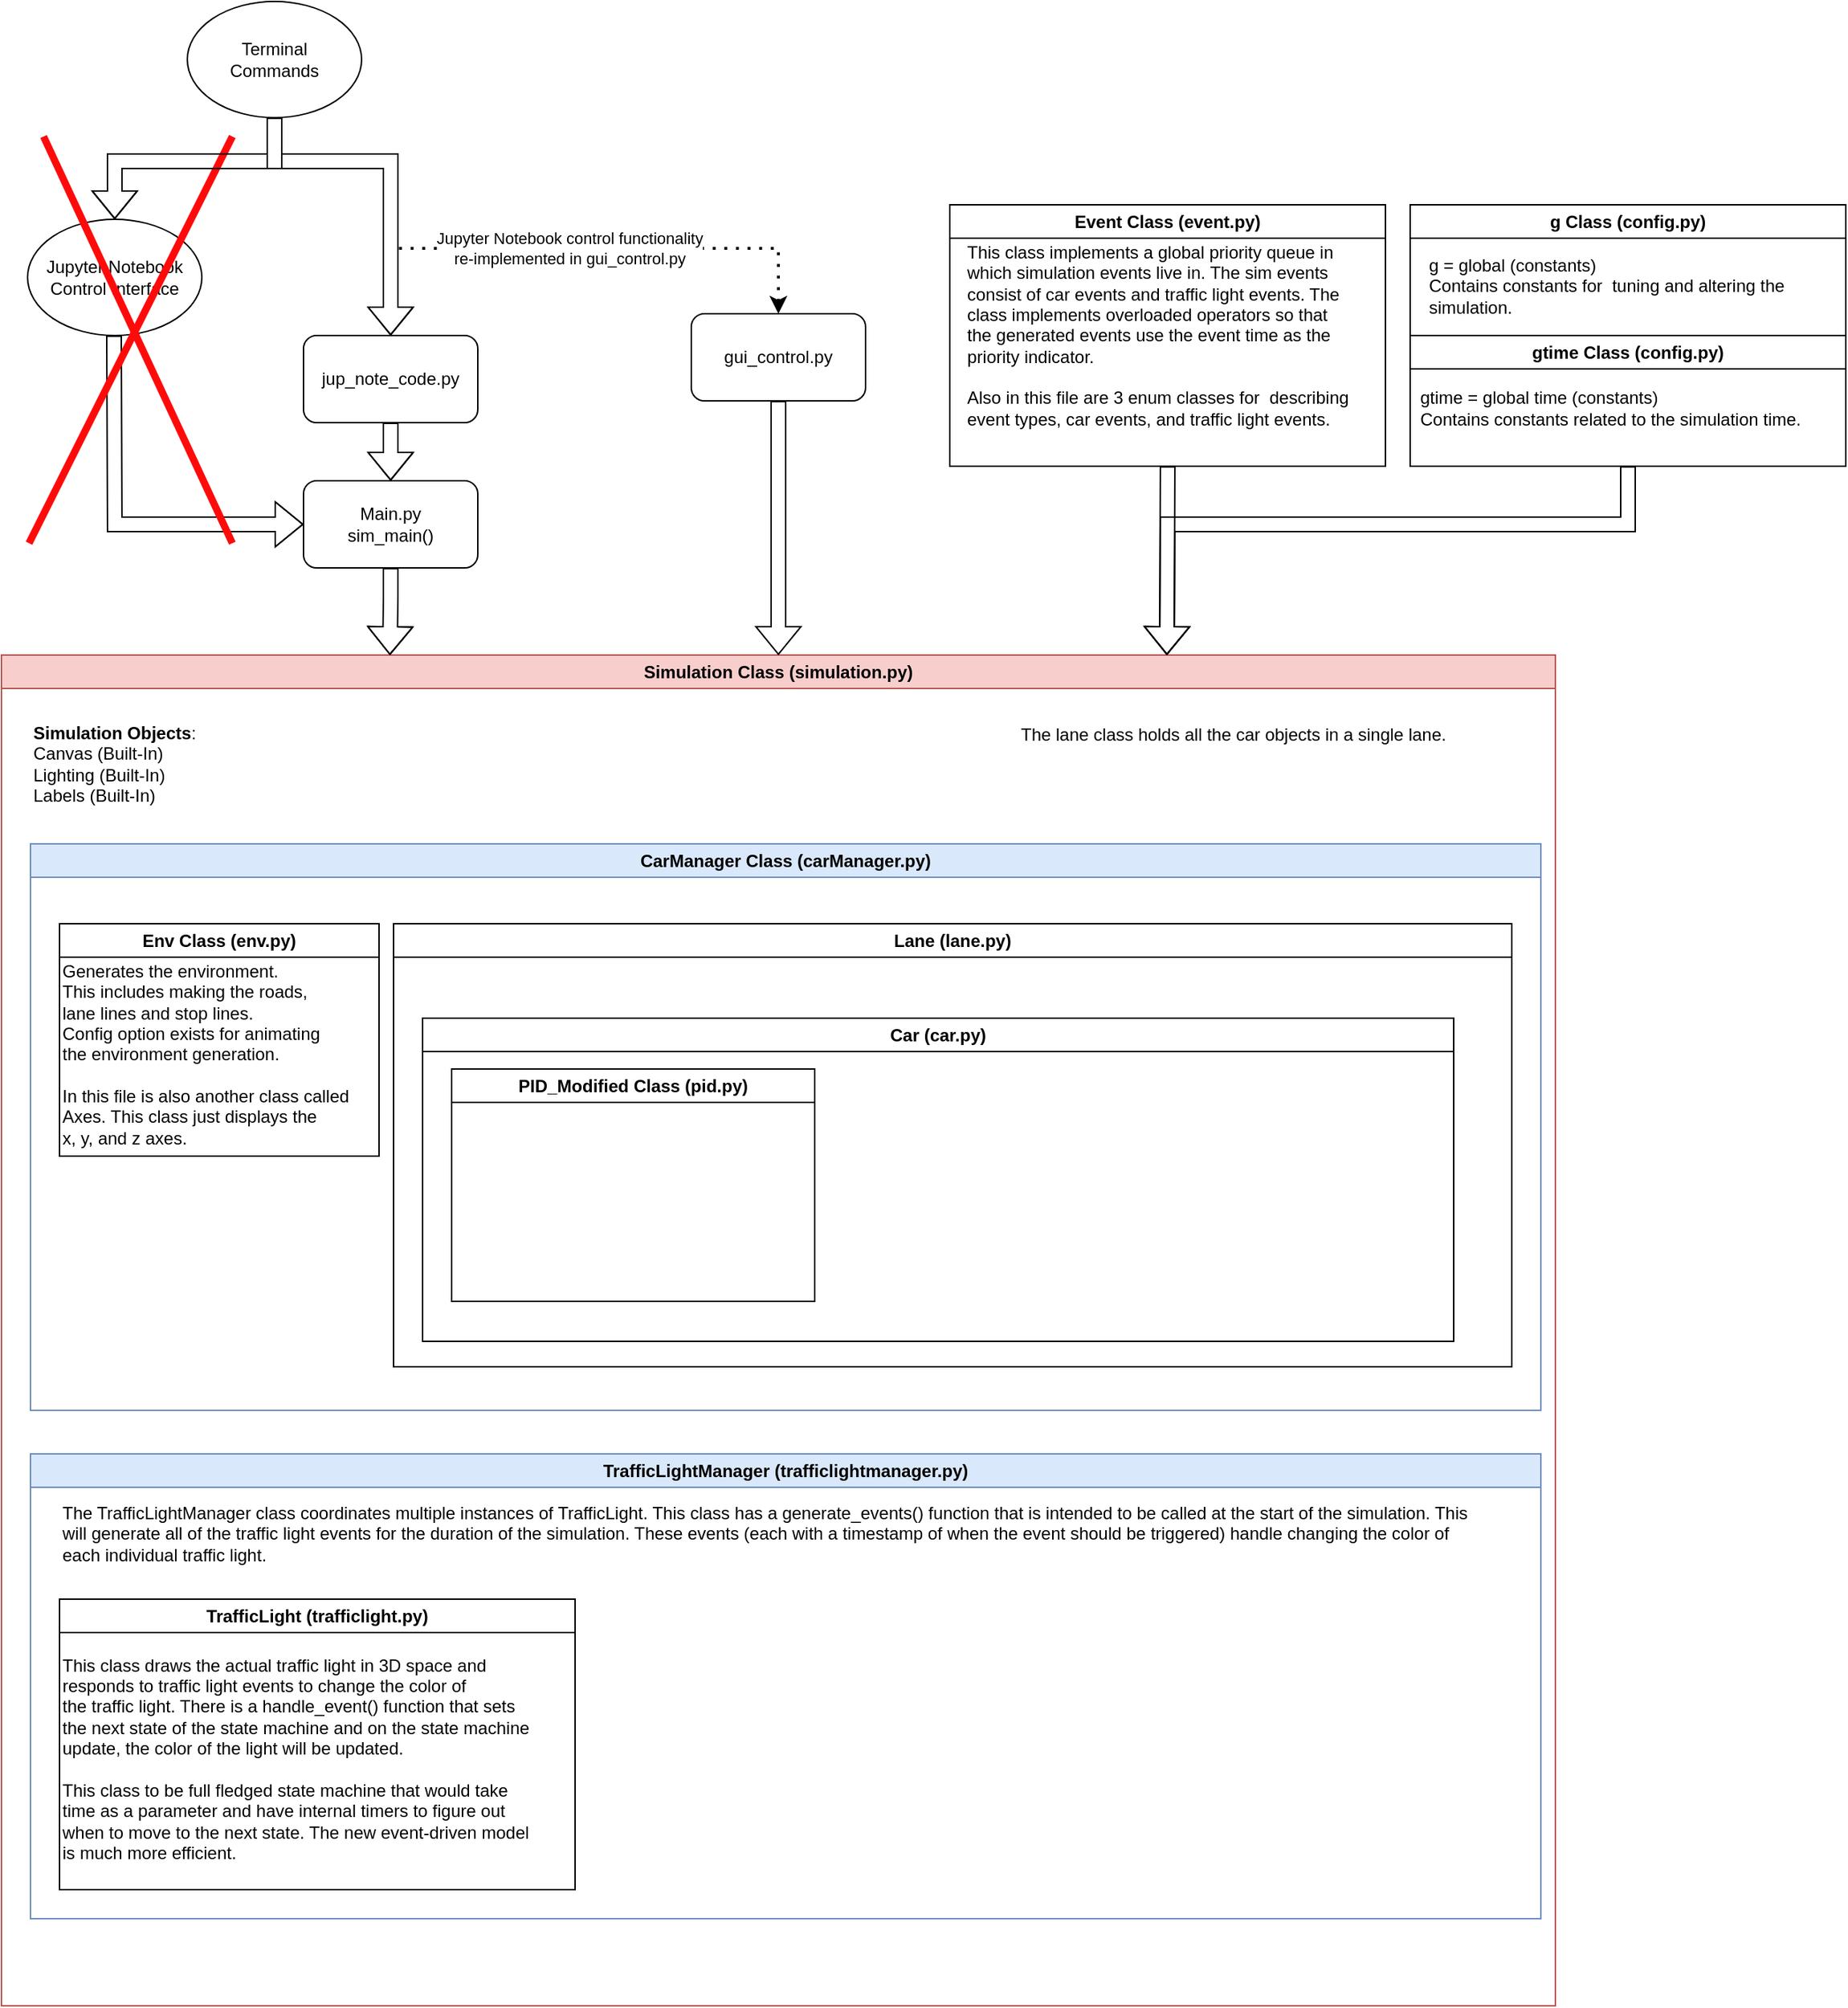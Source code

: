 <mxfile version="20.7.2" type="device"><diagram id="o-f_bs16zIcSeUaYDKyM" name="Page-1"><mxGraphModel dx="1434" dy="884" grid="1" gridSize="10" guides="1" tooltips="1" connect="1" arrows="1" fold="1" page="1" pageScale="1" pageWidth="850" pageHeight="1100" math="0" shadow="0"><root><mxCell id="0"/><mxCell id="1" parent="0"/><mxCell id="-dChpLIcKgP1FUE-99SW-2" value="" style="shape=flexArrow;endArrow=classic;html=1;rounded=0;exitX=0.5;exitY=1;exitDx=0;exitDy=0;" edge="1" parent="1" source="-dChpLIcKgP1FUE-99SW-7"><mxGeometry width="50" height="50" relative="1" as="geometry"><mxPoint x="258" y="390" as="sourcePoint"/><mxPoint x="298" y="370" as="targetPoint"/><Array as="points"><mxPoint x="298" y="390"/></Array></mxGeometry></mxCell><mxCell id="-dChpLIcKgP1FUE-99SW-3" value="Main.py&lt;br&gt;sim_main()" style="rounded=1;whiteSpace=wrap;html=1;" vertex="1" parent="1"><mxGeometry x="238" y="370" width="120" height="60" as="geometry"/></mxCell><mxCell id="-dChpLIcKgP1FUE-99SW-4" value="" style="shape=flexArrow;endArrow=classic;html=1;rounded=0;entryX=0;entryY=0.5;entryDx=0;entryDy=0;" edge="1" parent="1" target="-dChpLIcKgP1FUE-99SW-3"><mxGeometry width="50" height="50" relative="1" as="geometry"><mxPoint x="107.5" y="270" as="sourcePoint"/><mxPoint x="107.5" y="360" as="targetPoint"/><Array as="points"><mxPoint x="108" y="400"/></Array></mxGeometry></mxCell><mxCell id="-dChpLIcKgP1FUE-99SW-5" value="Jupyter Notebook&lt;br&gt;Control Interface" style="ellipse;whiteSpace=wrap;html=1;" vertex="1" parent="1"><mxGeometry x="48" y="190" width="120" height="80" as="geometry"/></mxCell><mxCell id="-dChpLIcKgP1FUE-99SW-7" value="jup_note_code.py" style="rounded=1;whiteSpace=wrap;html=1;" vertex="1" parent="1"><mxGeometry x="238" y="270" width="120" height="60" as="geometry"/></mxCell><mxCell id="-dChpLIcKgP1FUE-99SW-8" value="" style="shape=flexArrow;endArrow=classic;html=1;rounded=0;entryX=0.5;entryY=0;entryDx=0;entryDy=0;" edge="1" parent="1" target="-dChpLIcKgP1FUE-99SW-7"><mxGeometry width="50" height="50" relative="1" as="geometry"><mxPoint x="218" y="120" as="sourcePoint"/><mxPoint x="318" y="270" as="targetPoint"/><Array as="points"><mxPoint x="218" y="150"/><mxPoint x="298" y="150"/></Array></mxGeometry></mxCell><mxCell id="-dChpLIcKgP1FUE-99SW-12" value="" style="endArrow=none;html=1;rounded=0;strokeWidth=5;strokeColor=#FF0A0A;endSize=6;" edge="1" parent="1"><mxGeometry width="50" height="50" relative="1" as="geometry"><mxPoint x="49" y="413" as="sourcePoint"/><mxPoint x="189" y="133" as="targetPoint"/></mxGeometry></mxCell><mxCell id="-dChpLIcKgP1FUE-99SW-13" value="" style="endArrow=none;html=1;rounded=0;strokeWidth=5;strokeColor=#FF0A0A;endSize=6;" edge="1" parent="1"><mxGeometry width="50" height="50" relative="1" as="geometry"><mxPoint x="189" y="413" as="sourcePoint"/><mxPoint x="59" y="133" as="targetPoint"/></mxGeometry></mxCell><mxCell id="-dChpLIcKgP1FUE-99SW-15" value="Simulation Class (simulation.py)" style="swimlane;whiteSpace=wrap;html=1;fillColor=#f8cecc;strokeColor=#b85450;" vertex="1" parent="1"><mxGeometry x="30" y="490" width="1070" height="930" as="geometry"><mxRectangle x="30" y="490" width="1070" height="50" as="alternateBounds"/></mxGeometry></mxCell><mxCell id="-dChpLIcKgP1FUE-99SW-19" value="&lt;b&gt;Simulation Objects&lt;/b&gt;:&lt;br&gt;Canvas (Built-In)&lt;br&gt;Lighting (Built-In)&lt;br&gt;Labels (Built-In)" style="text;html=1;align=left;verticalAlign=middle;resizable=0;points=[];autosize=1;strokeColor=none;fillColor=none;" vertex="1" parent="-dChpLIcKgP1FUE-99SW-15"><mxGeometry x="20" y="40" width="140" height="70" as="geometry"/></mxCell><mxCell id="-dChpLIcKgP1FUE-99SW-22" value="CarManager Class (carManager.py)" style="swimlane;whiteSpace=wrap;html=1;fillColor=#dae8fc;strokeColor=#6c8ebf;" vertex="1" parent="-dChpLIcKgP1FUE-99SW-15"><mxGeometry x="20" y="130" width="1040" height="390" as="geometry"><mxRectangle x="20" y="130" width="240" height="30" as="alternateBounds"/></mxGeometry></mxCell><mxCell id="-dChpLIcKgP1FUE-99SW-26" value="Env Class (env.py)" style="swimlane;whiteSpace=wrap;html=1;" vertex="1" parent="-dChpLIcKgP1FUE-99SW-22"><mxGeometry x="20" y="55" width="220" height="160" as="geometry"/></mxCell><mxCell id="-dChpLIcKgP1FUE-99SW-29" value="Generates the environment.&lt;br&gt;This includes making the roads,&lt;br&gt;lane lines and stop lines.&lt;br&gt;Config option exists for animating&lt;br&gt;the environment generation.&lt;br&gt;&lt;br&gt;In this file is also another class called&lt;br&gt;Axes. This class just displays the &lt;br&gt;x, y, and z axes." style="text;html=1;align=left;verticalAlign=middle;resizable=0;points=[];autosize=1;strokeColor=none;fillColor=none;" vertex="1" parent="-dChpLIcKgP1FUE-99SW-26"><mxGeometry y="20" width="220" height="140" as="geometry"/></mxCell><mxCell id="-dChpLIcKgP1FUE-99SW-27" value="Lane (lane.py)" style="swimlane;whiteSpace=wrap;html=1;" vertex="1" parent="-dChpLIcKgP1FUE-99SW-22"><mxGeometry x="250" y="55" width="770" height="305" as="geometry"><mxRectangle x="250" y="55" width="120" height="30" as="alternateBounds"/></mxGeometry></mxCell><mxCell id="-dChpLIcKgP1FUE-99SW-36" value="Car (car.py)" style="swimlane;whiteSpace=wrap;html=1;" vertex="1" parent="-dChpLIcKgP1FUE-99SW-27"><mxGeometry x="20" y="65" width="710" height="222.5" as="geometry"/></mxCell><mxCell id="-dChpLIcKgP1FUE-99SW-37" value="PID_Modified Class (pid.py)" style="swimlane;whiteSpace=wrap;html=1;" vertex="1" parent="-dChpLIcKgP1FUE-99SW-36"><mxGeometry x="20" y="35" width="250" height="160" as="geometry"/></mxCell><mxCell id="-dChpLIcKgP1FUE-99SW-35" value="The lane class holds all the car objects in a single lane." style="text;html=1;align=left;verticalAlign=middle;resizable=0;points=[];autosize=1;strokeColor=none;fillColor=none;" vertex="1" parent="-dChpLIcKgP1FUE-99SW-15"><mxGeometry x="700" y="40" width="320" height="30" as="geometry"/></mxCell><mxCell id="-dChpLIcKgP1FUE-99SW-57" value="TrafficLightManager (trafficlightmanager.py)" style="swimlane;whiteSpace=wrap;html=1;fillColor=#dae8fc;strokeColor=#6c8ebf;" vertex="1" parent="-dChpLIcKgP1FUE-99SW-15"><mxGeometry x="20" y="550" width="1040" height="320" as="geometry"/></mxCell><mxCell id="-dChpLIcKgP1FUE-99SW-58" value="TrafficLight (trafficlight.py)" style="swimlane;whiteSpace=wrap;html=1;" vertex="1" parent="-dChpLIcKgP1FUE-99SW-57"><mxGeometry x="20" y="100" width="355" height="200" as="geometry"/></mxCell><mxCell id="-dChpLIcKgP1FUE-99SW-62" value="This class draws the actual traffic light in 3D space and&lt;br&gt;responds to traffic light events to change the color of&lt;br&gt;the traffic light. There is a handle_event() function that sets&lt;br&gt;the next state of the state machine and on the state machine&lt;br&gt;update, the color of the light will be updated.&lt;br&gt;&lt;br&gt;This class to be full fledged state machine that would take&lt;br&gt;time as a parameter and have internal timers to figure out&lt;br&gt;when to move to the next state. The new event-driven model&amp;nbsp;&lt;br&gt;is much more efficient.&amp;nbsp;" style="text;html=1;align=left;verticalAlign=middle;resizable=0;points=[];autosize=1;strokeColor=none;fillColor=none;" vertex="1" parent="-dChpLIcKgP1FUE-99SW-58"><mxGeometry y="30" width="350" height="160" as="geometry"/></mxCell><mxCell id="-dChpLIcKgP1FUE-99SW-63" value="The TrafficLightManager class coordinates multiple instances of TrafficLight. This class has a generate_events() function that is intended to be called at the start of the simulation. This&lt;br&gt;will generate all of the traffic light events for the duration of the simulation. These events (each with a timestamp of when the event should be triggered) handle changing the color of &lt;br&gt;each individual traffic light.&amp;nbsp;" style="text;html=1;align=left;verticalAlign=middle;resizable=0;points=[];autosize=1;strokeColor=none;fillColor=none;" vertex="1" parent="-dChpLIcKgP1FUE-99SW-57"><mxGeometry x="20" y="25" width="990" height="60" as="geometry"/></mxCell><mxCell id="-dChpLIcKgP1FUE-99SW-18" value="" style="shape=flexArrow;endArrow=classic;html=1;rounded=0;entryX=0.25;entryY=0;entryDx=0;entryDy=0;exitX=0.5;exitY=1;exitDx=0;exitDy=0;" edge="1" parent="1" source="-dChpLIcKgP1FUE-99SW-3" target="-dChpLIcKgP1FUE-99SW-15"><mxGeometry width="50" height="50" relative="1" as="geometry"><mxPoint x="129.5" y="430" as="sourcePoint"/><mxPoint x="129.5" y="490" as="targetPoint"/><Array as="points"><mxPoint x="298" y="450"/></Array></mxGeometry></mxCell><mxCell id="-dChpLIcKgP1FUE-99SW-20" value="gui_control.py" style="rounded=1;whiteSpace=wrap;html=1;" vertex="1" parent="1"><mxGeometry x="505" y="255" width="120" height="60" as="geometry"/></mxCell><mxCell id="-dChpLIcKgP1FUE-99SW-21" value="" style="shape=flexArrow;endArrow=classic;html=1;rounded=0;exitX=0.5;exitY=1;exitDx=0;exitDy=0;entryX=0.5;entryY=0;entryDx=0;entryDy=0;" edge="1" parent="1" source="-dChpLIcKgP1FUE-99SW-20" target="-dChpLIcKgP1FUE-99SW-15"><mxGeometry width="50" height="50" relative="1" as="geometry"><mxPoint x="640" y="340" as="sourcePoint"/><mxPoint x="620" y="480" as="targetPoint"/></mxGeometry></mxCell><mxCell id="-dChpLIcKgP1FUE-99SW-38" value="Event Class (event.py)" style="swimlane;whiteSpace=wrap;html=1;" vertex="1" parent="1"><mxGeometry x="683" y="180" width="300" height="180" as="geometry"/></mxCell><mxCell id="-dChpLIcKgP1FUE-99SW-45" value="This class implements a global priority queue in &lt;br&gt;which&amp;nbsp;simulation events live in. The sim events&lt;br&gt;consist of car events and traffic light events. The&amp;nbsp;&lt;br&gt;class implements overloaded operators so that&lt;br&gt;the generated events use the event time as the &lt;br&gt;priority indicator.&lt;br&gt;&lt;br&gt;Also in this file are 3 enum classes for&amp;nbsp; describing &lt;br&gt;event types, car events, and traffic light events." style="text;html=1;align=left;verticalAlign=middle;resizable=0;points=[];autosize=1;strokeColor=none;fillColor=none;" vertex="1" parent="-dChpLIcKgP1FUE-99SW-38"><mxGeometry x="10" y="20" width="290" height="140" as="geometry"/></mxCell><mxCell id="-dChpLIcKgP1FUE-99SW-40" value="" style="shape=flexArrow;endArrow=classic;html=1;rounded=0;exitX=0.5;exitY=1;exitDx=0;exitDy=0;entryX=0.75;entryY=0;entryDx=0;entryDy=0;" edge="1" parent="1" source="-dChpLIcKgP1FUE-99SW-38" target="-dChpLIcKgP1FUE-99SW-15"><mxGeometry width="50" height="50" relative="1" as="geometry"><mxPoint x="889.66" y="370" as="sourcePoint"/><mxPoint x="860" y="460" as="targetPoint"/></mxGeometry></mxCell><mxCell id="-dChpLIcKgP1FUE-99SW-42" value="" style="endArrow=none;dashed=1;html=1;dashPattern=1 3;strokeWidth=2;rounded=0;strokeColor=#000000;startArrow=classic;startFill=1;exitX=0.5;exitY=0;exitDx=0;exitDy=0;" edge="1" parent="1" source="-dChpLIcKgP1FUE-99SW-20"><mxGeometry width="50" height="50" relative="1" as="geometry"><mxPoint x="480" y="230" as="sourcePoint"/><mxPoint x="300" y="210" as="targetPoint"/><Array as="points"><mxPoint x="565" y="210"/></Array></mxGeometry></mxCell><mxCell id="-dChpLIcKgP1FUE-99SW-44" value="Jupyter Notebook control functionality&lt;br&gt;re-implemented in gui_control.py" style="edgeLabel;html=1;align=center;verticalAlign=middle;resizable=0;points=[];" vertex="1" connectable="0" parent="-dChpLIcKgP1FUE-99SW-42"><mxGeometry x="0.111" y="1" relative="1" as="geometry"><mxPoint x="-17" y="-1" as="offset"/></mxGeometry></mxCell><mxCell id="-dChpLIcKgP1FUE-99SW-46" value="Terminal&lt;br&gt;Commands&lt;br&gt;" style="ellipse;whiteSpace=wrap;html=1;" vertex="1" parent="1"><mxGeometry x="158" y="40" width="120" height="80" as="geometry"/></mxCell><mxCell id="-dChpLIcKgP1FUE-99SW-48" value="" style="shape=flexArrow;endArrow=classic;html=1;rounded=0;entryX=0.5;entryY=0;entryDx=0;entryDy=0;exitX=0.5;exitY=1;exitDx=0;exitDy=0;" edge="1" parent="1" source="-dChpLIcKgP1FUE-99SW-46" target="-dChpLIcKgP1FUE-99SW-5"><mxGeometry width="50" height="50" relative="1" as="geometry"><mxPoint x="217.58" y="140.0" as="sourcePoint"/><mxPoint x="217.58" y="200.0" as="targetPoint"/><Array as="points"><mxPoint x="218" y="150"/><mxPoint x="108" y="150"/></Array></mxGeometry></mxCell><mxCell id="-dChpLIcKgP1FUE-99SW-49" value="g Class (config.py)" style="swimlane;whiteSpace=wrap;html=1;" vertex="1" parent="1"><mxGeometry x="1000" y="180" width="300" height="90" as="geometry"/></mxCell><mxCell id="-dChpLIcKgP1FUE-99SW-50" value="g = global (constants)&lt;br&gt;Contains constants for&amp;nbsp; tuning and altering the&amp;nbsp;&lt;br&gt;simulation." style="text;html=1;align=left;verticalAlign=middle;resizable=0;points=[];autosize=1;strokeColor=none;fillColor=none;" vertex="1" parent="-dChpLIcKgP1FUE-99SW-49"><mxGeometry x="11" y="26" width="270" height="60" as="geometry"/></mxCell><mxCell id="-dChpLIcKgP1FUE-99SW-51" value="gtime Class (config.py)" style="swimlane;whiteSpace=wrap;html=1;" vertex="1" parent="1"><mxGeometry x="1000" y="270" width="300" height="90" as="geometry"/></mxCell><mxCell id="-dChpLIcKgP1FUE-99SW-52" value="gtime = global time (constants)&lt;br&gt;Contains constants related to the simulation time." style="text;html=1;align=left;verticalAlign=middle;resizable=0;points=[];autosize=1;strokeColor=none;fillColor=none;" vertex="1" parent="-dChpLIcKgP1FUE-99SW-51"><mxGeometry x="5" y="30" width="290" height="40" as="geometry"/></mxCell><mxCell id="-dChpLIcKgP1FUE-99SW-56" value="" style="shape=flexArrow;endArrow=classic;html=1;rounded=0;exitX=0.5;exitY=1;exitDx=0;exitDy=0;entryX=0.75;entryY=0;entryDx=0;entryDy=0;" edge="1" parent="1" source="-dChpLIcKgP1FUE-99SW-51" target="-dChpLIcKgP1FUE-99SW-15"><mxGeometry width="50" height="50" relative="1" as="geometry"><mxPoint x="1030.5" y="350" as="sourcePoint"/><mxPoint x="1030" y="480" as="targetPoint"/><Array as="points"><mxPoint x="1150" y="400"/><mxPoint x="833" y="400"/></Array></mxGeometry></mxCell></root></mxGraphModel></diagram></mxfile>